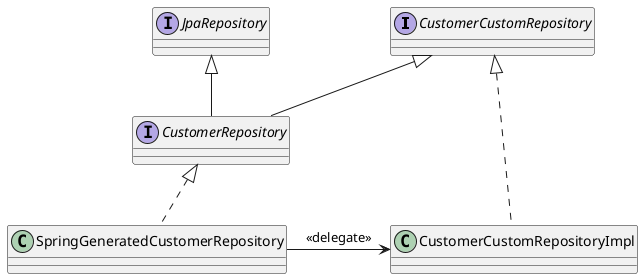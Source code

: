 @startuml
interface CustomerCustomRepository {}
interface CustomerRepository extends JpaRepository, CustomerCustomRepository
class CustomerCustomRepositoryImpl implements CustomerCustomRepository
class SpringGeneratedCustomerRepository implements CustomerRepository
SpringGeneratedCustomerRepository -right-> CustomerCustomRepositoryImpl : <<delegate>>
@enduml